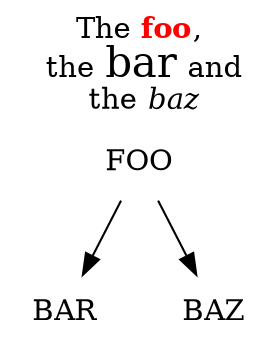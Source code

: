 digraph D {

  label = <The <font color='red'><b>foo</b></font>,<br/> the <font point-size='20'>bar</font> and<br/> the <i>baz</i>>;
  labelloc = "t"; // place the label at the top (b seems to be default)

  node [shape=plaintext]

  FOO -> {BAR, BAZ};

}